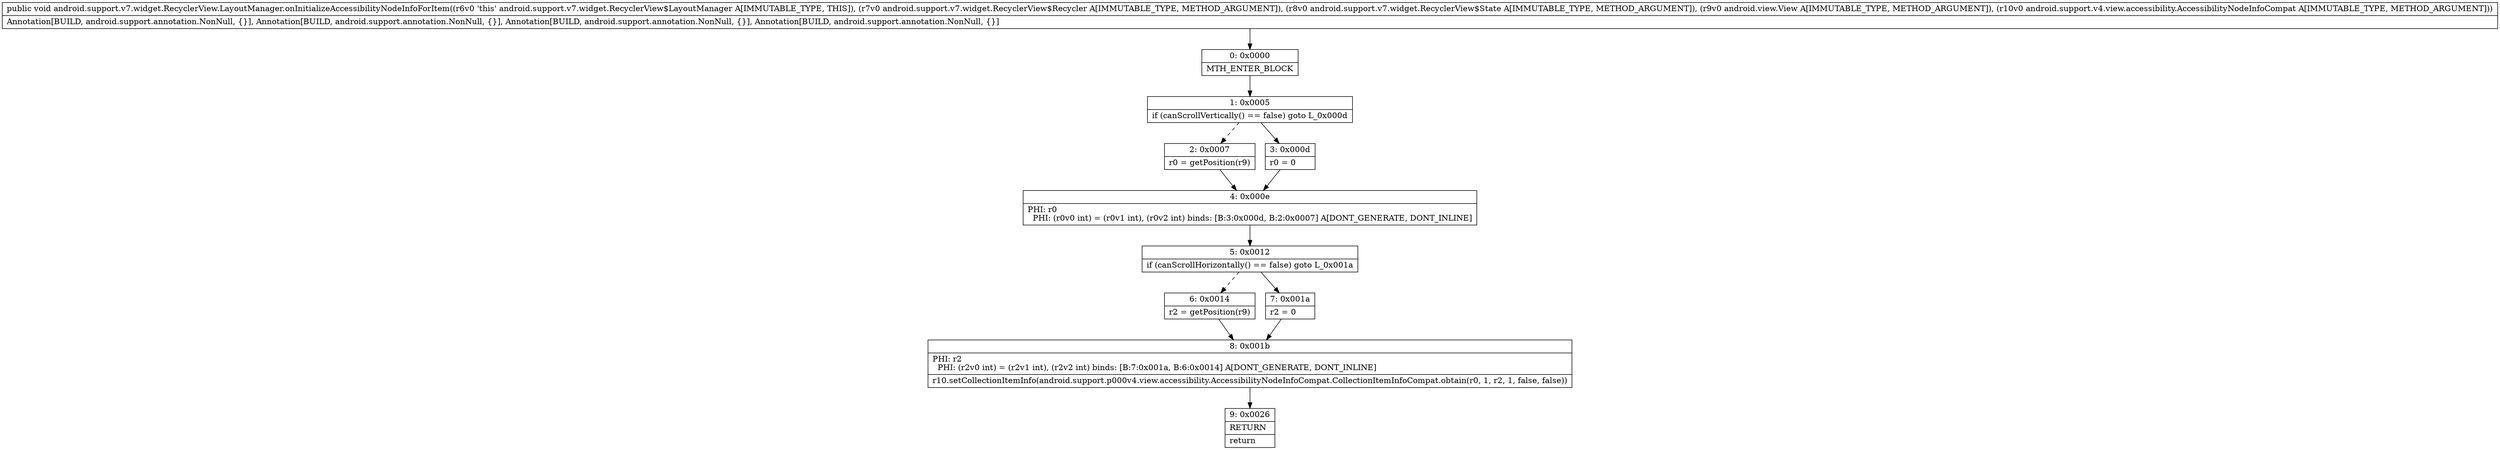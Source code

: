 digraph "CFG forandroid.support.v7.widget.RecyclerView.LayoutManager.onInitializeAccessibilityNodeInfoForItem(Landroid\/support\/v7\/widget\/RecyclerView$Recycler;Landroid\/support\/v7\/widget\/RecyclerView$State;Landroid\/view\/View;Landroid\/support\/v4\/view\/accessibility\/AccessibilityNodeInfoCompat;)V" {
Node_0 [shape=record,label="{0\:\ 0x0000|MTH_ENTER_BLOCK\l}"];
Node_1 [shape=record,label="{1\:\ 0x0005|if (canScrollVertically() == false) goto L_0x000d\l}"];
Node_2 [shape=record,label="{2\:\ 0x0007|r0 = getPosition(r9)\l}"];
Node_3 [shape=record,label="{3\:\ 0x000d|r0 = 0\l}"];
Node_4 [shape=record,label="{4\:\ 0x000e|PHI: r0 \l  PHI: (r0v0 int) = (r0v1 int), (r0v2 int) binds: [B:3:0x000d, B:2:0x0007] A[DONT_GENERATE, DONT_INLINE]\l}"];
Node_5 [shape=record,label="{5\:\ 0x0012|if (canScrollHorizontally() == false) goto L_0x001a\l}"];
Node_6 [shape=record,label="{6\:\ 0x0014|r2 = getPosition(r9)\l}"];
Node_7 [shape=record,label="{7\:\ 0x001a|r2 = 0\l}"];
Node_8 [shape=record,label="{8\:\ 0x001b|PHI: r2 \l  PHI: (r2v0 int) = (r2v1 int), (r2v2 int) binds: [B:7:0x001a, B:6:0x0014] A[DONT_GENERATE, DONT_INLINE]\l|r10.setCollectionItemInfo(android.support.p000v4.view.accessibility.AccessibilityNodeInfoCompat.CollectionItemInfoCompat.obtain(r0, 1, r2, 1, false, false))\l}"];
Node_9 [shape=record,label="{9\:\ 0x0026|RETURN\l|return\l}"];
MethodNode[shape=record,label="{public void android.support.v7.widget.RecyclerView.LayoutManager.onInitializeAccessibilityNodeInfoForItem((r6v0 'this' android.support.v7.widget.RecyclerView$LayoutManager A[IMMUTABLE_TYPE, THIS]), (r7v0 android.support.v7.widget.RecyclerView$Recycler A[IMMUTABLE_TYPE, METHOD_ARGUMENT]), (r8v0 android.support.v7.widget.RecyclerView$State A[IMMUTABLE_TYPE, METHOD_ARGUMENT]), (r9v0 android.view.View A[IMMUTABLE_TYPE, METHOD_ARGUMENT]), (r10v0 android.support.v4.view.accessibility.AccessibilityNodeInfoCompat A[IMMUTABLE_TYPE, METHOD_ARGUMENT]))  | Annotation[BUILD, android.support.annotation.NonNull, \{\}], Annotation[BUILD, android.support.annotation.NonNull, \{\}], Annotation[BUILD, android.support.annotation.NonNull, \{\}], Annotation[BUILD, android.support.annotation.NonNull, \{\}]\l}"];
MethodNode -> Node_0;
Node_0 -> Node_1;
Node_1 -> Node_2[style=dashed];
Node_1 -> Node_3;
Node_2 -> Node_4;
Node_3 -> Node_4;
Node_4 -> Node_5;
Node_5 -> Node_6[style=dashed];
Node_5 -> Node_7;
Node_6 -> Node_8;
Node_7 -> Node_8;
Node_8 -> Node_9;
}

